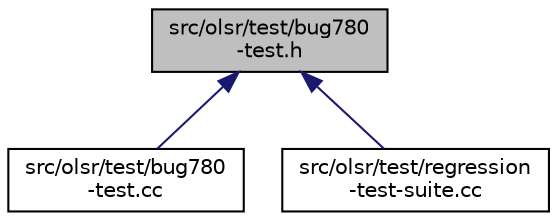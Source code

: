 digraph "src/olsr/test/bug780-test.h"
{
 // LATEX_PDF_SIZE
  edge [fontname="Helvetica",fontsize="10",labelfontname="Helvetica",labelfontsize="10"];
  node [fontname="Helvetica",fontsize="10",shape=record];
  Node1 [label="src/olsr/test/bug780\l-test.h",height=0.2,width=0.4,color="black", fillcolor="grey75", style="filled", fontcolor="black",tooltip=" "];
  Node1 -> Node2 [dir="back",color="midnightblue",fontsize="10",style="solid",fontname="Helvetica"];
  Node2 [label="src/olsr/test/bug780\l-test.cc",height=0.2,width=0.4,color="black", fillcolor="white", style="filled",URL="$bug780-test_8cc.html",tooltip=" "];
  Node1 -> Node3 [dir="back",color="midnightblue",fontsize="10",style="solid",fontname="Helvetica"];
  Node3 [label="src/olsr/test/regression\l-test-suite.cc",height=0.2,width=0.4,color="black", fillcolor="white", style="filled",URL="$regression-test-suite_8cc.html",tooltip=" "];
}
